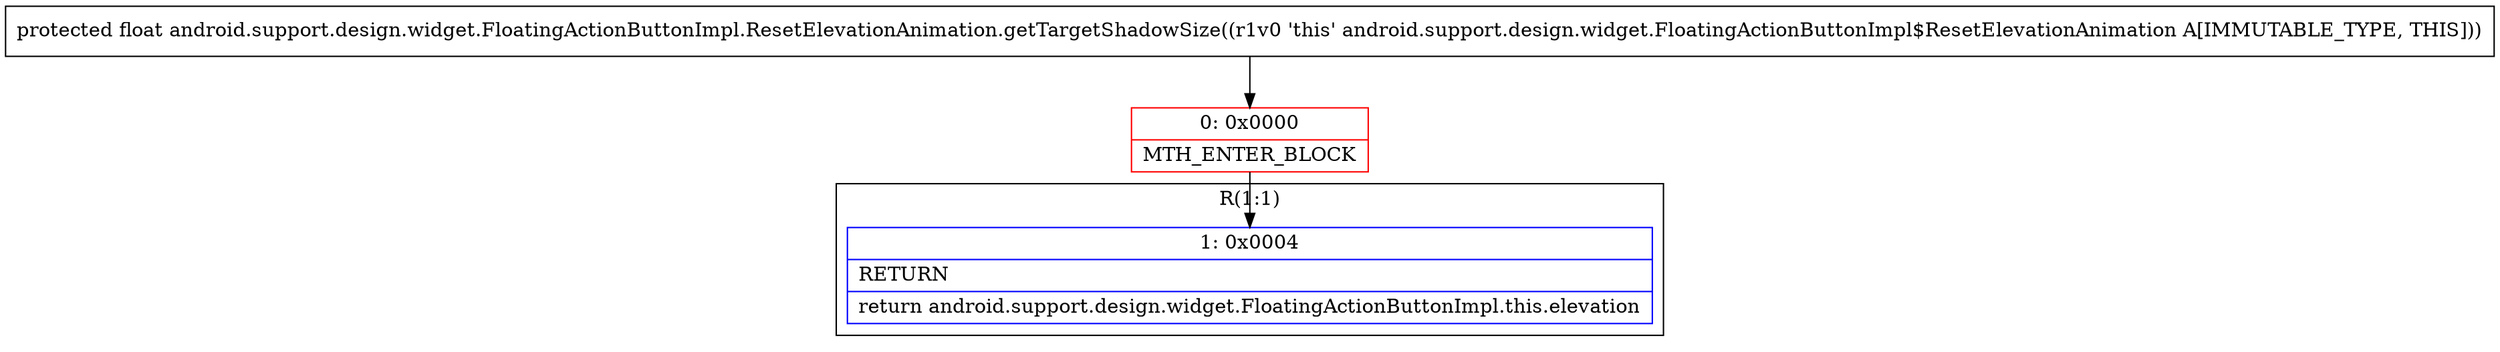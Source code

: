 digraph "CFG forandroid.support.design.widget.FloatingActionButtonImpl.ResetElevationAnimation.getTargetShadowSize()F" {
subgraph cluster_Region_882183180 {
label = "R(1:1)";
node [shape=record,color=blue];
Node_1 [shape=record,label="{1\:\ 0x0004|RETURN\l|return android.support.design.widget.FloatingActionButtonImpl.this.elevation\l}"];
}
Node_0 [shape=record,color=red,label="{0\:\ 0x0000|MTH_ENTER_BLOCK\l}"];
MethodNode[shape=record,label="{protected float android.support.design.widget.FloatingActionButtonImpl.ResetElevationAnimation.getTargetShadowSize((r1v0 'this' android.support.design.widget.FloatingActionButtonImpl$ResetElevationAnimation A[IMMUTABLE_TYPE, THIS])) }"];
MethodNode -> Node_0;
Node_0 -> Node_1;
}

